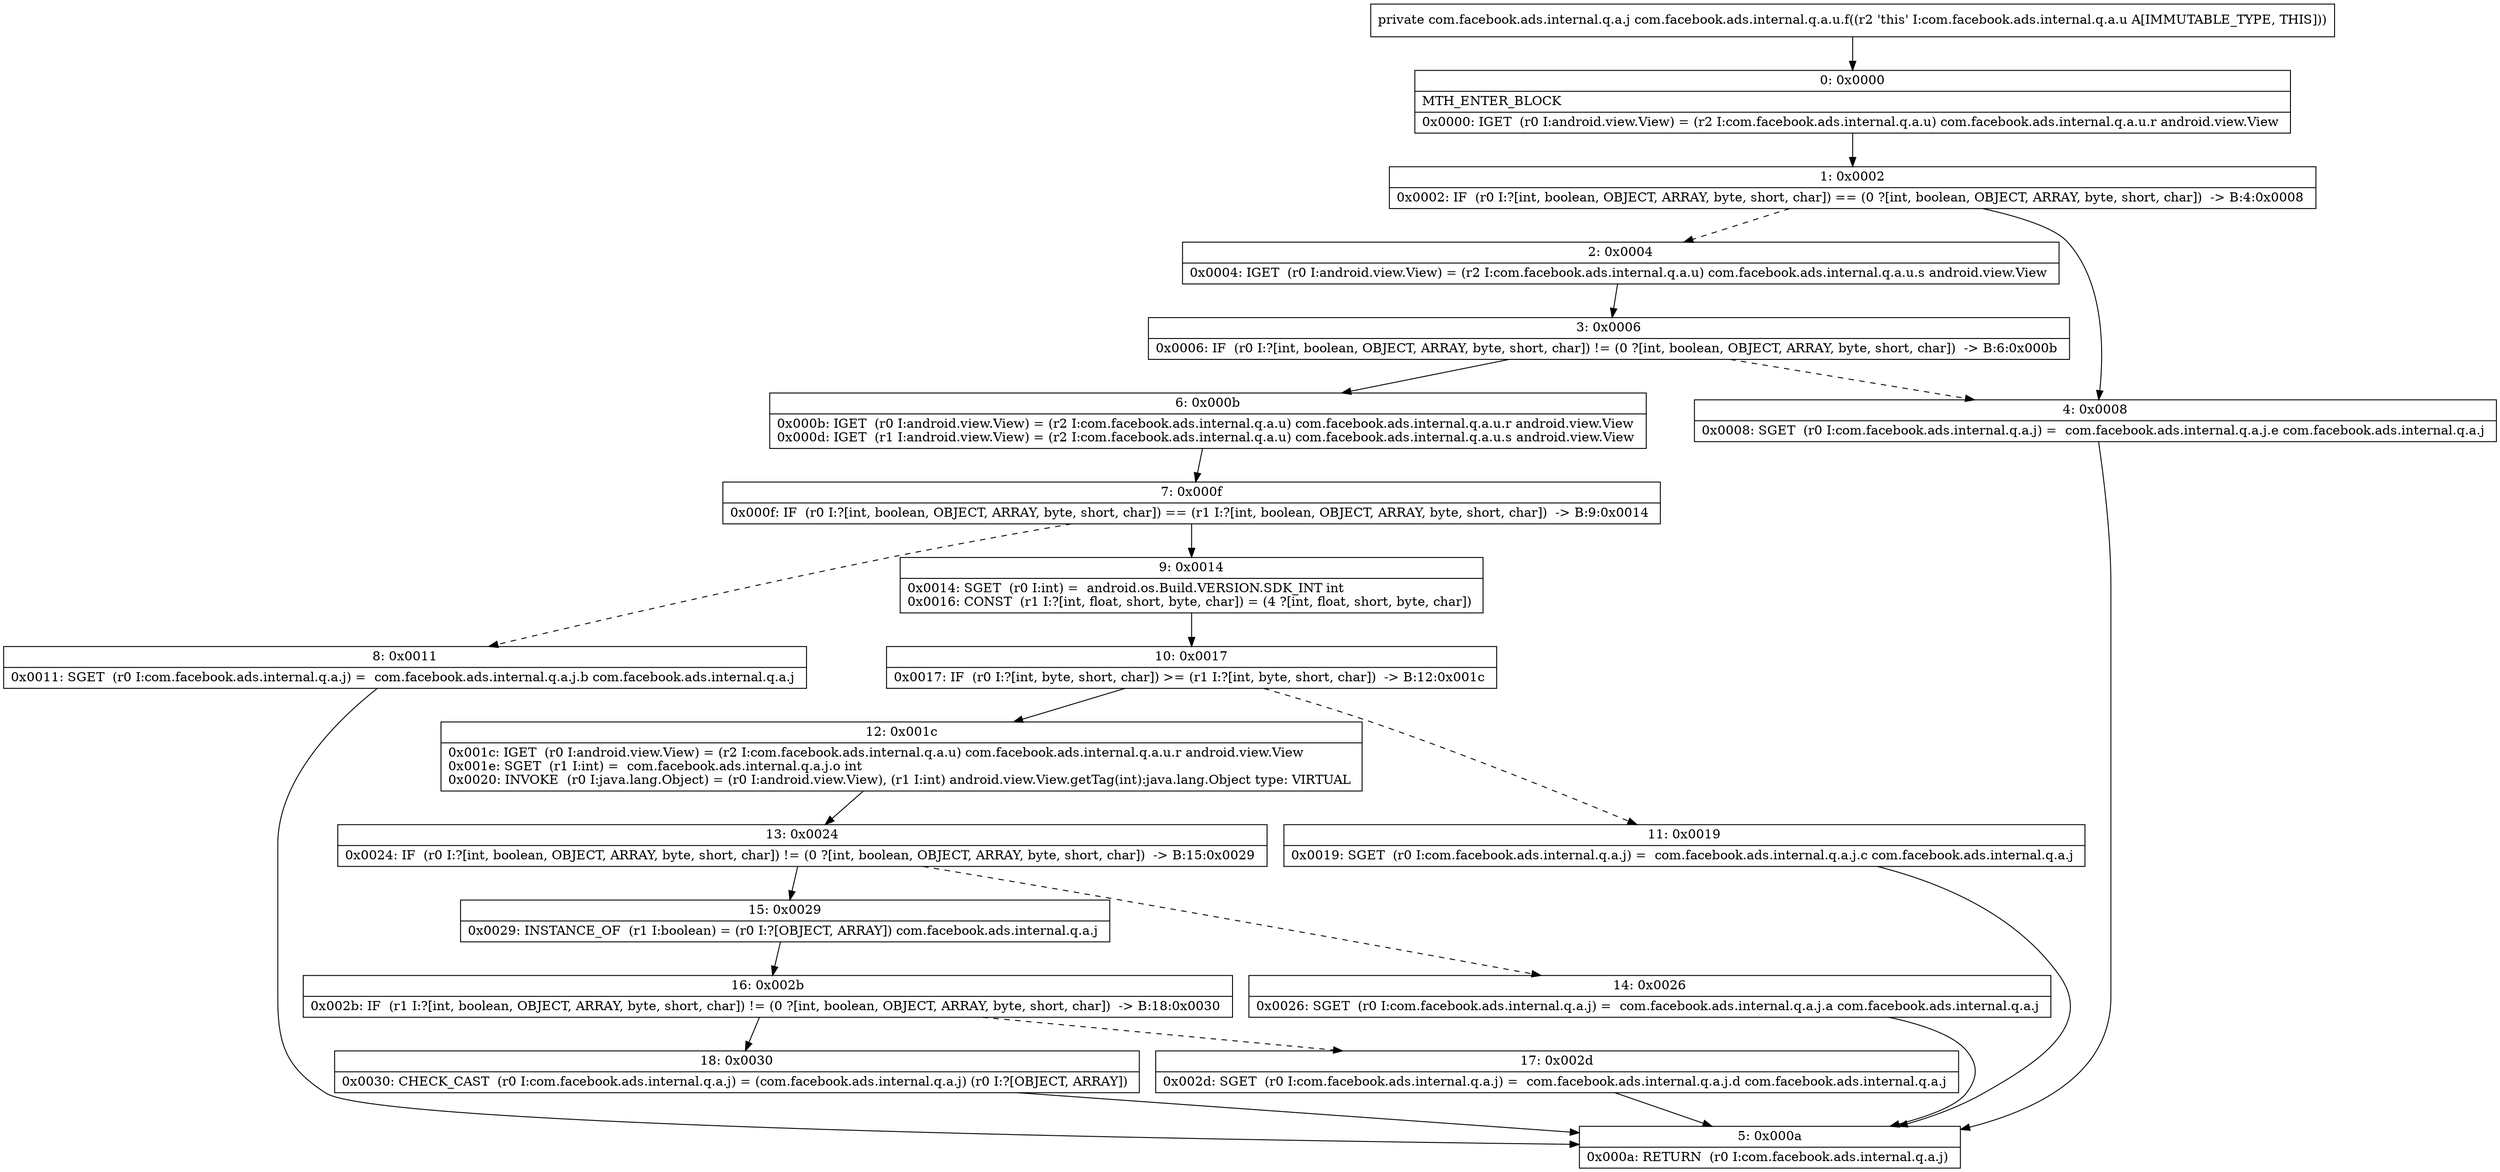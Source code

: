 digraph "CFG forcom.facebook.ads.internal.q.a.u.f()Lcom\/facebook\/ads\/internal\/q\/a\/j;" {
Node_0 [shape=record,label="{0\:\ 0x0000|MTH_ENTER_BLOCK\l|0x0000: IGET  (r0 I:android.view.View) = (r2 I:com.facebook.ads.internal.q.a.u) com.facebook.ads.internal.q.a.u.r android.view.View \l}"];
Node_1 [shape=record,label="{1\:\ 0x0002|0x0002: IF  (r0 I:?[int, boolean, OBJECT, ARRAY, byte, short, char]) == (0 ?[int, boolean, OBJECT, ARRAY, byte, short, char])  \-\> B:4:0x0008 \l}"];
Node_2 [shape=record,label="{2\:\ 0x0004|0x0004: IGET  (r0 I:android.view.View) = (r2 I:com.facebook.ads.internal.q.a.u) com.facebook.ads.internal.q.a.u.s android.view.View \l}"];
Node_3 [shape=record,label="{3\:\ 0x0006|0x0006: IF  (r0 I:?[int, boolean, OBJECT, ARRAY, byte, short, char]) != (0 ?[int, boolean, OBJECT, ARRAY, byte, short, char])  \-\> B:6:0x000b \l}"];
Node_4 [shape=record,label="{4\:\ 0x0008|0x0008: SGET  (r0 I:com.facebook.ads.internal.q.a.j) =  com.facebook.ads.internal.q.a.j.e com.facebook.ads.internal.q.a.j \l}"];
Node_5 [shape=record,label="{5\:\ 0x000a|0x000a: RETURN  (r0 I:com.facebook.ads.internal.q.a.j) \l}"];
Node_6 [shape=record,label="{6\:\ 0x000b|0x000b: IGET  (r0 I:android.view.View) = (r2 I:com.facebook.ads.internal.q.a.u) com.facebook.ads.internal.q.a.u.r android.view.View \l0x000d: IGET  (r1 I:android.view.View) = (r2 I:com.facebook.ads.internal.q.a.u) com.facebook.ads.internal.q.a.u.s android.view.View \l}"];
Node_7 [shape=record,label="{7\:\ 0x000f|0x000f: IF  (r0 I:?[int, boolean, OBJECT, ARRAY, byte, short, char]) == (r1 I:?[int, boolean, OBJECT, ARRAY, byte, short, char])  \-\> B:9:0x0014 \l}"];
Node_8 [shape=record,label="{8\:\ 0x0011|0x0011: SGET  (r0 I:com.facebook.ads.internal.q.a.j) =  com.facebook.ads.internal.q.a.j.b com.facebook.ads.internal.q.a.j \l}"];
Node_9 [shape=record,label="{9\:\ 0x0014|0x0014: SGET  (r0 I:int) =  android.os.Build.VERSION.SDK_INT int \l0x0016: CONST  (r1 I:?[int, float, short, byte, char]) = (4 ?[int, float, short, byte, char]) \l}"];
Node_10 [shape=record,label="{10\:\ 0x0017|0x0017: IF  (r0 I:?[int, byte, short, char]) \>= (r1 I:?[int, byte, short, char])  \-\> B:12:0x001c \l}"];
Node_11 [shape=record,label="{11\:\ 0x0019|0x0019: SGET  (r0 I:com.facebook.ads.internal.q.a.j) =  com.facebook.ads.internal.q.a.j.c com.facebook.ads.internal.q.a.j \l}"];
Node_12 [shape=record,label="{12\:\ 0x001c|0x001c: IGET  (r0 I:android.view.View) = (r2 I:com.facebook.ads.internal.q.a.u) com.facebook.ads.internal.q.a.u.r android.view.View \l0x001e: SGET  (r1 I:int) =  com.facebook.ads.internal.q.a.j.o int \l0x0020: INVOKE  (r0 I:java.lang.Object) = (r0 I:android.view.View), (r1 I:int) android.view.View.getTag(int):java.lang.Object type: VIRTUAL \l}"];
Node_13 [shape=record,label="{13\:\ 0x0024|0x0024: IF  (r0 I:?[int, boolean, OBJECT, ARRAY, byte, short, char]) != (0 ?[int, boolean, OBJECT, ARRAY, byte, short, char])  \-\> B:15:0x0029 \l}"];
Node_14 [shape=record,label="{14\:\ 0x0026|0x0026: SGET  (r0 I:com.facebook.ads.internal.q.a.j) =  com.facebook.ads.internal.q.a.j.a com.facebook.ads.internal.q.a.j \l}"];
Node_15 [shape=record,label="{15\:\ 0x0029|0x0029: INSTANCE_OF  (r1 I:boolean) = (r0 I:?[OBJECT, ARRAY]) com.facebook.ads.internal.q.a.j \l}"];
Node_16 [shape=record,label="{16\:\ 0x002b|0x002b: IF  (r1 I:?[int, boolean, OBJECT, ARRAY, byte, short, char]) != (0 ?[int, boolean, OBJECT, ARRAY, byte, short, char])  \-\> B:18:0x0030 \l}"];
Node_17 [shape=record,label="{17\:\ 0x002d|0x002d: SGET  (r0 I:com.facebook.ads.internal.q.a.j) =  com.facebook.ads.internal.q.a.j.d com.facebook.ads.internal.q.a.j \l}"];
Node_18 [shape=record,label="{18\:\ 0x0030|0x0030: CHECK_CAST  (r0 I:com.facebook.ads.internal.q.a.j) = (com.facebook.ads.internal.q.a.j) (r0 I:?[OBJECT, ARRAY]) \l}"];
MethodNode[shape=record,label="{private com.facebook.ads.internal.q.a.j com.facebook.ads.internal.q.a.u.f((r2 'this' I:com.facebook.ads.internal.q.a.u A[IMMUTABLE_TYPE, THIS])) }"];
MethodNode -> Node_0;
Node_0 -> Node_1;
Node_1 -> Node_2[style=dashed];
Node_1 -> Node_4;
Node_2 -> Node_3;
Node_3 -> Node_4[style=dashed];
Node_3 -> Node_6;
Node_4 -> Node_5;
Node_6 -> Node_7;
Node_7 -> Node_8[style=dashed];
Node_7 -> Node_9;
Node_8 -> Node_5;
Node_9 -> Node_10;
Node_10 -> Node_11[style=dashed];
Node_10 -> Node_12;
Node_11 -> Node_5;
Node_12 -> Node_13;
Node_13 -> Node_14[style=dashed];
Node_13 -> Node_15;
Node_14 -> Node_5;
Node_15 -> Node_16;
Node_16 -> Node_17[style=dashed];
Node_16 -> Node_18;
Node_17 -> Node_5;
Node_18 -> Node_5;
}

